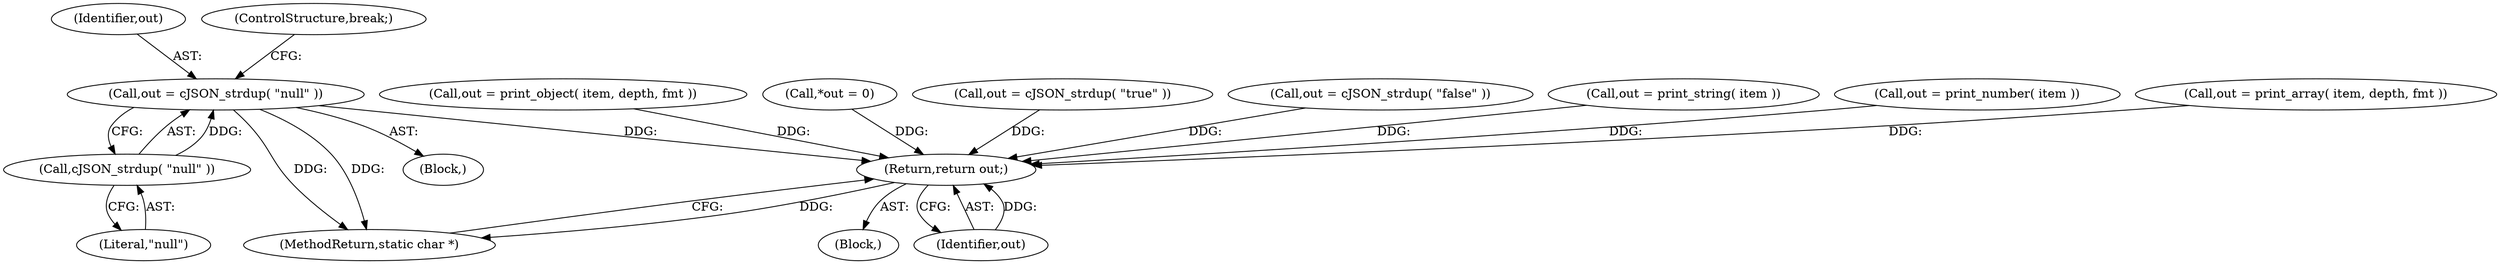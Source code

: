 digraph "1_iperf_91f2fa59e8ed80dfbf400add0164ee0e508e412a_45@pointer" {
"1000122" [label="(Call,out = cJSON_strdup( \"null\" ))"];
"1000124" [label="(Call,cJSON_strdup( \"null\" ))"];
"1000167" [label="(Return,return out;)"];
"1000122" [label="(Call,out = cJSON_strdup( \"null\" ))"];
"1000124" [label="(Call,cJSON_strdup( \"null\" ))"];
"1000125" [label="(Literal,\"null\")"];
"1000167" [label="(Return,return out;)"];
"1000168" [label="(Identifier,out)"];
"1000160" [label="(Call,out = print_object( item, depth, fmt ))"];
"1000106" [label="(Call,*out = 0)"];
"1000134" [label="(Call,out = cJSON_strdup( \"true\" ))"];
"1000128" [label="(Call,out = cJSON_strdup( \"false\" ))"];
"1000120" [label="(Block,)"];
"1000169" [label="(MethodReturn,static char *)"];
"1000146" [label="(Call,out = print_string( item ))"];
"1000140" [label="(Call,out = print_number( item ))"];
"1000123" [label="(Identifier,out)"];
"1000126" [label="(ControlStructure,break;)"];
"1000152" [label="(Call,out = print_array( item, depth, fmt ))"];
"1000104" [label="(Block,)"];
"1000122" -> "1000120"  [label="AST: "];
"1000122" -> "1000124"  [label="CFG: "];
"1000123" -> "1000122"  [label="AST: "];
"1000124" -> "1000122"  [label="AST: "];
"1000126" -> "1000122"  [label="CFG: "];
"1000122" -> "1000169"  [label="DDG: "];
"1000122" -> "1000169"  [label="DDG: "];
"1000124" -> "1000122"  [label="DDG: "];
"1000122" -> "1000167"  [label="DDG: "];
"1000124" -> "1000125"  [label="CFG: "];
"1000125" -> "1000124"  [label="AST: "];
"1000167" -> "1000104"  [label="AST: "];
"1000167" -> "1000168"  [label="CFG: "];
"1000168" -> "1000167"  [label="AST: "];
"1000169" -> "1000167"  [label="CFG: "];
"1000167" -> "1000169"  [label="DDG: "];
"1000168" -> "1000167"  [label="DDG: "];
"1000106" -> "1000167"  [label="DDG: "];
"1000128" -> "1000167"  [label="DDG: "];
"1000152" -> "1000167"  [label="DDG: "];
"1000134" -> "1000167"  [label="DDG: "];
"1000140" -> "1000167"  [label="DDG: "];
"1000146" -> "1000167"  [label="DDG: "];
"1000160" -> "1000167"  [label="DDG: "];
}
